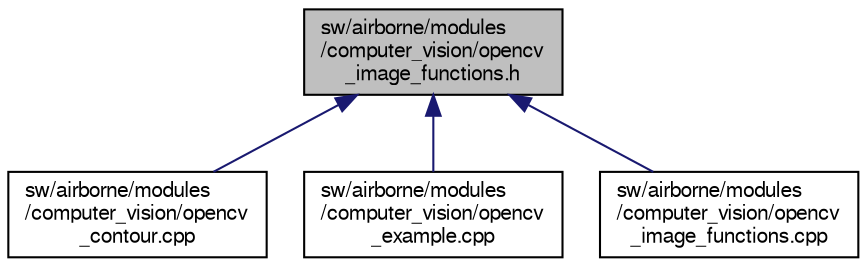 digraph "sw/airborne/modules/computer_vision/opencv_image_functions.h"
{
  edge [fontname="FreeSans",fontsize="10",labelfontname="FreeSans",labelfontsize="10"];
  node [fontname="FreeSans",fontsize="10",shape=record];
  Node1 [label="sw/airborne/modules\l/computer_vision/opencv\l_image_functions.h",height=0.2,width=0.4,color="black", fillcolor="grey75", style="filled", fontcolor="black"];
  Node1 -> Node2 [dir="back",color="midnightblue",fontsize="10",style="solid",fontname="FreeSans"];
  Node2 [label="sw/airborne/modules\l/computer_vision/opencv\l_contour.cpp",height=0.2,width=0.4,color="black", fillcolor="white", style="filled",URL="$opencv__contour_8cpp.html"];
  Node1 -> Node3 [dir="back",color="midnightblue",fontsize="10",style="solid",fontname="FreeSans"];
  Node3 [label="sw/airborne/modules\l/computer_vision/opencv\l_example.cpp",height=0.2,width=0.4,color="black", fillcolor="white", style="filled",URL="$opencv__example_8cpp.html"];
  Node1 -> Node4 [dir="back",color="midnightblue",fontsize="10",style="solid",fontname="FreeSans"];
  Node4 [label="sw/airborne/modules\l/computer_vision/opencv\l_image_functions.cpp",height=0.2,width=0.4,color="black", fillcolor="white", style="filled",URL="$opencv__image__functions_8cpp.html",tooltip="A small library with functions to convert between the Paparazzi used YUV422 arrays and the opencv ima..."];
}
